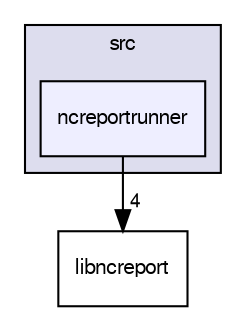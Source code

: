 digraph G {
  compound=true
  node [ fontsize=10, fontname="FreeSans"];
  edge [ labelfontsize=9, labelfontname="FreeSans"];
  subgraph clusterdir_e67de86019fa439bb454c3658a0c2fe8 {
    graph [ bgcolor="#ddddee", pencolor="black", label="src" fontname="FreeSans", fontsize=10, URL="dir_e67de86019fa439bb454c3658a0c2fe8.html"]
  dir_38b5873ab6ada1669360e73b84009dfb [shape=box, label="ncreportrunner", style="filled", fillcolor="#eeeeff", pencolor="black", URL="dir_38b5873ab6ada1669360e73b84009dfb.html"];
  }
  dir_24144c3b9a6dd83c54764577fc384031 [shape=box label="libncreport" URL="dir_24144c3b9a6dd83c54764577fc384031.html"];
  dir_38b5873ab6ada1669360e73b84009dfb->dir_24144c3b9a6dd83c54764577fc384031 [headlabel="4", labeldistance=1.5 headhref="dir_000022_000023.html"];
}
